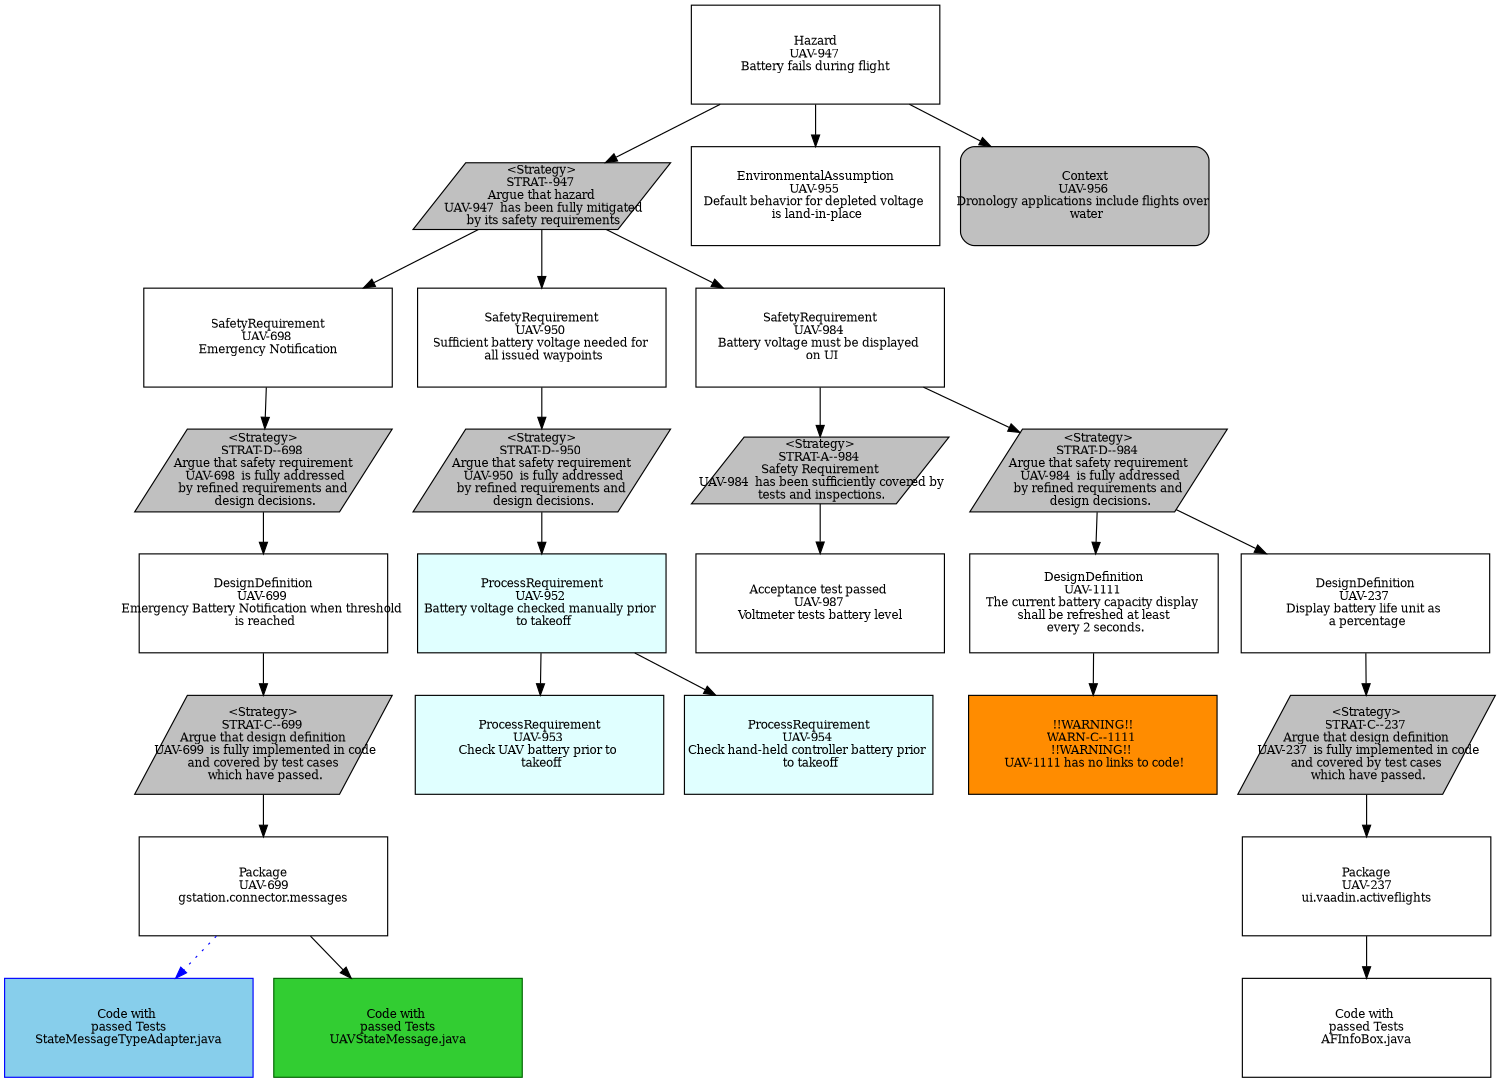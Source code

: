 digraph g { graph [autosize=false, size="10,20!", resolution=200, rankdir = "TD"];
node [ fontsize = "10" shape = "record" ];
edge [];
"UAV-947Delta"[
label = "Hazard\nUAV-947 \nBattery fails during flight "
shape = "record"
color = "black"
style = "filled"
fillcolor = "white"
fixedsize = "true"
width = "3.0"
height = "1.2"
];
"STRAT--947Delta"[
label = "<Strategy>\nSTRAT--947 \n Argue that hazard \n  UAV-947  has been fully mitigated \n by its safety requirements"
shape = "parallelogram"
color = "black"
style = "filled"
fillcolor = "grey"
fixedsize = "true"
width = "3.0"
height = "0.8"
];
"UAV-698Delta"[
label = "SafetyRequirement\nUAV-698 \nEmergency Notification "
shape = "record"
color = "black"
style = "filled"
fillcolor = "white"
fixedsize = "true"
width = "3.0"
height = "1.2"
];
"STRAT-D--698Delta"[
label = "<Strategy>\nSTRAT-D--698 \n Argue that safety requirement \n  UAV-698  is fully addressed \n by refined requirements and \n design decisions."
shape = "parallelogram"
color = "black"
style = "filled"
fillcolor = "grey"
fixedsize = "true"
width = "3.0"
height = "1.0"
];
"UAV-699Delta"[
label = "DesignDefinition\nUAV-699 \nEmergency Battery Notification when threshold \n is reached "
shape = "record"
color = "black"
style = "filled"
fillcolor = "white"
fixedsize = "true"
width = "3.0"
height = "1.2"
];
"STRAT-C--699Delta"[
label = "<Strategy>\nSTRAT-C--699 \n Argue that design definition \n  UAV-699  is fully implemented in code \n and covered by test cases \n which have passed."
shape = "parallelogram"
color = "black"
style = "filled"
fillcolor = "grey"
fixedsize = "true"
width = "3.0"
height = "1.2000000000000002"
];
"UAV-699\ngstation.connector.messages"[
label = "Package\nUAV-699\ngstation.connector.messages"
shape = "record"
color = "black"
style = "filled"
fillcolor = "white"
fixedsize = "true"
width = "3.0"
height = "1.2"
];
"UAV-699edu.nd.dronology.gstation.python.connector/src/edu/nd/dronology/gstation/connector/messages/StateMessageTypeAdapter.java"[
label = "Code with \n passed Tests \nStateMessageTypeAdapter.java"
shape = "record"
color = "blue"
style = "filled"
fillcolor = "skyblue"
fixedsize = "true"
width = "3.0"
height = "1.2"
];
"edu.nd.dronology.gstation.python.connector/src/edu/nd/dronology/gstation/connector/messages/UAVStateMessage.java"[
label = "Code with \n passed Tests \nUAVStateMessage.java"
shape = "record"
color = "darkgreen"
style = "filled"
fillcolor = "limegreen"
fixedsize = "true"
width = "3.0"
height = "1.2"
];
"UAV-950Delta"[
label = "SafetyRequirement\nUAV-950 \nSufficient battery voltage needed for \n all issued waypoints "
shape = "record"
color = "black"
style = "filled"
fillcolor = "white"
fixedsize = "true"
width = "3.0"
height = "1.2"
];
"STRAT-D--950Delta"[
label = "<Strategy>\nSTRAT-D--950 \n Argue that safety requirement \n  UAV-950  is fully addressed \n by refined requirements and \n design decisions."
shape = "parallelogram"
color = "black"
style = "filled"
fillcolor = "grey"
fixedsize = "true"
width = "3.0"
height = "1.0"
];
"UAV-952Delta"[
label = "ProcessRequirement\nUAV-952 \nBattery voltage checked manually prior \n to takeoff "
shape = "record"
color = "black"
style = "filled"
fillcolor = "lightcyan"
fixedsize = "true"
width = "3.0"
height = "1.2"
];
"UAV-953Delta"[
label = "ProcessRequirement\nUAV-953 \nCheck UAV battery prior to \n takeoff "
shape = "record"
color = "black"
style = "filled"
fillcolor = "lightcyan"
fixedsize = "true"
width = "3.0"
height = "1.2"
];
"UAV-954Delta"[
label = "ProcessRequirement\nUAV-954 \nCheck hand-held controller battery prior \n to takeoff "
shape = "record"
color = "black"
style = "filled"
fillcolor = "lightcyan"
fixedsize = "true"
width = "3.0"
height = "1.2"
];
"UAV-984Delta"[
label = "SafetyRequirement\nUAV-984 \nBattery voltage must be displayed \n on UI "
shape = "record"
color = "black"
style = "filled"
fillcolor = "white"
fixedsize = "true"
width = "3.0"
height = "1.2"
];
"STRAT-A--984Delta"[
label = "<Strategy>\nSTRAT-A--984 \n Safety Requirement \n  UAV-984  has been sufficiently covered by \n tests and inspections."
shape = "parallelogram"
color = "black"
style = "filled"
fillcolor = "grey"
fixedsize = "true"
width = "3.0"
height = "0.8"
];
"UAV-987Delta"[
label = "Acceptance test passed \nUAV-987 \nVoltmeter tests battery level "
shape = "record"
color = "black"
style = "filled"
fillcolor = "white"
fixedsize = "true"
width = "3.0"
height = "1.2"
];
"STRAT-D--984Delta"[
label = "<Strategy>\nSTRAT-D--984 \n Argue that safety requirement \n  UAV-984  is fully addressed \n by refined requirements and \n design decisions."
shape = "parallelogram"
color = "black"
style = "filled"
fillcolor = "grey"
fixedsize = "true"
width = "3.0"
height = "1.0"
];
"UAV-1111Delta"[
label = "DesignDefinition\nUAV-1111 \nThe current battery capacity display \n shall be refreshed at least \n every 2 seconds. "
shape = "record"
color = "black"
style = "filled"
fillcolor = "white"
fixedsize = "true"
width = "3.0"
height = "1.2"
];
"WARN-C--1111Delta"[
label = "!!WARNING!!\nWARN-C--1111 \n!!WARNING!! \n  UAV-1111  has no links to code!"
shape = "record"
color = "black"
style = "filled"
fillcolor = "darkorange"
fixedsize = "true"
width = "3.0"
height = "1.2"
];
"UAV-237Delta"[
label = "DesignDefinition\nUAV-237 \nDisplay battery life unit as \n a percentage "
shape = "record"
color = "black"
style = "filled"
fillcolor = "white"
fixedsize = "true"
width = "3.0"
height = "1.2"
];
"STRAT-C--237Delta"[
label = "<Strategy>\nSTRAT-C--237 \n Argue that design definition \n  UAV-237  is fully implemented in code \n and covered by test cases \n which have passed."
shape = "parallelogram"
color = "black"
style = "filled"
fillcolor = "grey"
fixedsize = "true"
width = "3.0"
height = "1.2000000000000002"
];
"UAV-237\nui.vaadin.activeflights"[
label = "Package\nUAV-237\nui.vaadin.activeflights"
shape = "record"
color = "black"
style = "filled"
fillcolor = "white"
fixedsize = "true"
width = "3.0"
height = "1.2"
];
"UAV-237edu.nd.dronology.ui.vaadin/src/main/java/edu/nd/dronology/ui/vaadin/activeflights/AFInfoBox.java"[
label = "Code with \n passed Tests \nAFInfoBox.java"
shape = "record"
color = "black"
style = "filled"
fillcolor = "white"
fixedsize = "true"
width = "3.0"
height = "1.2"
];
"UAV-955Delta"[
label = "EnvironmentalAssumption\nUAV-955 \nDefault behavior for depleted voltage \n is land-in-place "
shape = "record"
color = "black"
style = "filled"
fillcolor = "white"
fixedsize = "true"
width = "3.0"
height = "1.2"
];
"UAV-956Delta"[
label = "Context\nUAV-956 \nDronology applications include flights over \n water "
shape = "Mrecord"
color = "black"
style = "filled"
fillcolor = "grey"
fixedsize = "true"
width = "3.0"
height = "1.2"
];
"UAV-947Delta" -> "STRAT--947Delta"[style = "solid" color = black];
"STRAT--947Delta" -> "UAV-698Delta"[style = "solid" color = black];
"UAV-698Delta" -> "STRAT-D--698Delta"[style = "solid" color = black];
"STRAT-D--698Delta" -> "UAV-699Delta"[style = "solid" color = black];
"UAV-699Delta" -> "STRAT-C--699Delta"[style = "solid" color = black];
"STRAT-C--699Delta" -> "UAV-699\ngstation.connector.messages"[style = "solid" color = black];
"UAV-699\ngstation.connector.messages" -> "UAV-699edu.nd.dronology.gstation.python.connector/src/edu/nd/dronology/gstation/connector/messages/StateMessageTypeAdapter.java"[style = "dotted" color = blue];
"UAV-699\ngstation.connector.messages" -> "edu.nd.dronology.gstation.python.connector/src/edu/nd/dronology/gstation/connector/messages/UAVStateMessage.java"[style = "solid" color = black];
"STRAT--947Delta" -> "UAV-950Delta"[style = "solid" color = black];
"UAV-950Delta" -> "STRAT-D--950Delta"[style = "solid" color = black];
"STRAT-D--950Delta" -> "UAV-952Delta"[style = "solid" color = black];
"UAV-952Delta" -> "UAV-953Delta"[style = "solid" color = black];
"UAV-952Delta" -> "UAV-954Delta"[style = "solid" color = black];
"STRAT--947Delta" -> "UAV-984Delta"[style = "solid" color = black];
"UAV-984Delta" -> "STRAT-A--984Delta"[style = "solid" color = black];
"STRAT-A--984Delta" -> "UAV-987Delta"[style = "solid" color = black];
"UAV-984Delta" -> "STRAT-D--984Delta"[style = "solid" color = black];
"STRAT-D--984Delta" -> "UAV-1111Delta"[style = "solid" color = black];
"UAV-1111Delta" -> "WARN-C--1111Delta"[style = "solid" color = black];
"STRAT-D--984Delta" -> "UAV-237Delta"[style = "solid" color = black];
"UAV-237Delta" -> "STRAT-C--237Delta"[style = "solid" color = black];
"STRAT-C--237Delta" -> "UAV-237\nui.vaadin.activeflights"[style = "solid" color = black];
"UAV-237\nui.vaadin.activeflights" -> "UAV-237edu.nd.dronology.ui.vaadin/src/main/java/edu/nd/dronology/ui/vaadin/activeflights/AFInfoBox.java"[style = "solid" color = black];
"UAV-947Delta" -> "UAV-955Delta"[style = "solid" color = black];
"UAV-947Delta" -> "UAV-956Delta"[style = "solid" color = black];
}
